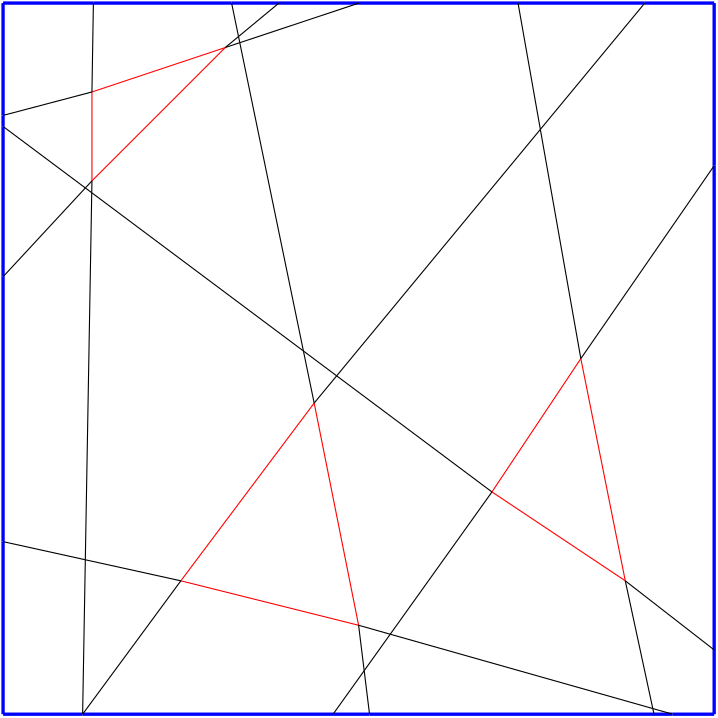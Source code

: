 <?xml version="1.0" encoding="UTF-8"?>
<ipe version="70005" creator="HGeometry"><ipestyle name="basic">
<color name="red" value="1 0 0"/>
<color name="green" value="0 1 0"/>
<color name="blue" value="0 0 1"/>
<color name="yellow" value="1 1 0"/>
<color name="orange" value="1 0.647 0"/>
<color name="gold" value="1 0.843 0"/>
<color name="purple" value="0.627 0.125 0.941"/>
<color name="gray" value="0.745 0.745 0.745"/>
<color name="brown" value="0.647 0.165 0.165"/>
<color name="navy" value="0 0 0.502"/>
<color name="pink" value="1 0.753 0.796"/>
<color name="seagreen" value="0.18 0.545 0.341"/>
<color name="turquoise" value="0.251 0.878 0.816"/>
<color name="violet" value="0.933 0.51 0.933"/>
<color name="darkblue" value="0 0 0.545"/>
<color name="darkcyan" value="0 0.545 0.545"/>
<color name="darkgray" value="0.663 0.663 0.663"/>
<color name="darkgreen" value="0 0.392 0"/>
<color name="darkmagenta" value="0.545 0 0.545"/>
<color name="darkorange" value="1 0.549 0"/>
<color name="darkred" value="0.545 0 0"/>
<color name="lightblue" value="0.678 0.847 0.902"/>
<color name="lightcyan" value="0.878 1 1"/>
<color name="lightgray" value="0.827 0.827 0.827"/>
<color name="lightgreen" value="0.565 0.933 0.565"/>
<color name="lightyellow" value="1 1 0.878"/>
<dashstyle name="dashed" value="[4] 0"/>
<dashstyle name="dotted" value="[1 3] 0"/>
<dashstyle name="dash dotted" value="[4 2 1 2] 0"/>
<dashstyle name="dash dot dotted" value="[4 2 1 2 1 2] 0"/>
<pen name="heavier" value="0.8"/>
<pen name="fat" value="1.2"/>
<pen name="ultrafat" value="2"/>
<textsize name="large" value="\large"/>
<textsize name="Large" value="\Large"/>
<textsize name="LARGE" value="\LARGE"/>
<textsize name="huge" value="\huge"/>
<textsize name="Huge" value="\Huge"/>
<textsize name="small" value="\small"/>
<textsize name="footnote" value="\footnotesize"/>
<textsize name="tiny" value="\tiny"/>
<symbolsize name="small" value="2"/>
<symbolsize name="tiny" value="1.1"/>
<symbolsize name="large" value="5"/>
<arrowsize name="small" value="5"/>
<arrowsize name="tiny" value="3"/>
<arrowsize name="large" value="10"/>
<gridsize name="4 pts" value="4"/>
<gridsize name="8 pts (~3 mm)" value="8"/>
<gridsize name="16 pts (~6 mm)" value="16"/>
<gridsize name="32 pts (~12 mm)" value="32"/>
<gridsize name="10 pts (~3.5 mm)" value="10"/>
<gridsize name="20 pts (~7 mm)" value="20"/>
<gridsize name="14 pts (~5 mm)" value="14"/>
<gridsize name="28 pts (~10 mm)" value="28"/>
<gridsize name="56 pts (~20 mm)" value="56"/>
<anglesize name="90 deg" value="90"/>
<anglesize name="60 deg" value="60"/>
<anglesize name="45 deg" value="45"/>
<anglesize name="30 deg" value="30"/>
<anglesize name="22.5 deg" value="22.5"/>
<symbol name="mark/circle(sx)" transformations="translations">
<path fill="sym-stroke">
0.6 0 0 0.6 0 0 e 0.4 0 0 0.4 0 0 e
</path></symbol>
<symbol name="mark/disk(sx)" transformations="translations">
<path fill="sym-stroke">
0.6 0 0 0.6 0 0 e
</path></symbol>
<symbol name="mark/fdisk(sfx)" transformations="translations">
<group><path fill="sym-fill">
0.5 0 0 0.5 0 0 e
</path><path fill="sym-stroke" fillrule="eofill">
0.6 0 0 0.6 0 0 e 0.4 0 0 0.4 0 0 e
</path></group></symbol>
<symbol name="mark/box(sx)" transformations="translations">
<path fill="sym-stroke" fillrule="eofill">
-0.6 -0.6 m 0.6 -0.6 l 0.6 0.6 l -0.6 0.6 l h
-0.4 -0.4 m 0.4 -0.4 l 0.4 0.4 l -0.4 0.4 l h</path></symbol>
<symbol name="mark/square(sx)" transformations="translations">
<path fill="sym-stroke">
-0.6 -0.6 m 0.6 -0.6 l 0.6 0.6 l -0.6 0.6 l h</path></symbol>
<symbol name="mark/fsquare(sfx)" transformations="translations">
<group><path fill="sym-fill">
-0.5 -0.5 m 0.5 -0.5 l 0.5 0.5 l -0.5 0.5 l h</path>
<path fill="sym-stroke" fillrule="eofill">
-0.6 -0.6 m 0.6 -0.6 l 0.6 0.6 l -0.6 0.6 l h
-0.4 -0.4 m 0.4 -0.4 l 0.4 0.4 l -0.4 0.4 l h</path></group></symbol>
<symbol name="mark/cross(sx)" transformations="translations">
<group><path fill="sym-stroke">
-0.43 -0.57 m 0.57 0.43 l 0.43 0.57 l -0.57 -0.43 l h</path>
<path fill="sym-stroke">
-0.43 0.57 m 0.57 -0.43 l 0.43 -0.57 l -0.57 0.43 l h</path>
</group></symbol>
<symbol name="arrow/arc(spx)">
<path pen="sym-pen" stroke="sym-stroke" fill="sym-stroke">
0 0 m -1.0 0.333 l -1.0 -0.333 l h</path></symbol>
<symbol name="arrow/farc(spx)">
<path pen="sym-pen" stroke="sym-stroke" fill="white">
0 0 m -1.0 0.333 l -1.0 -0.333 l h</path></symbol>
<symbol name="arrow/ptarc(spx)">
<path pen="sym-pen" stroke="sym-stroke" fill="sym-stroke">
0 0 m -1.0 0.333 l -0.8 0 l -1.0 -0.333 l h</path></symbol>
<symbol name="arrow/fptarc(spx)">
<path pen="sym-pen" stroke="sym-stroke" fill="white">
0 0 m -1.0 0.333 l -0.8 0 l -1.0 -0.333 l h</path></symbol>
<symbol name="arrow/fnormal(spx)">
<path pen="sym-pen" stroke="sym-stroke" fill="white">
0 0 m -1.0 0.333 l -1.0 -0.333 l h</path></symbol>
<symbol name="arrow/pointed(spx)">
<path pen="sym-pen" stroke="sym-stroke" fill="sym-stroke">
0 0 m -1.0 0.333 l -0.8 0 l -1.0 -0.333 l h</path></symbol>
<symbol name="arrow/fpointed(spx)">
<path pen="sym-pen" stroke="sym-stroke" fill="white">
0 0 m -1.0 0.333 l -0.8 0 l -1.0 -0.333 l h</path></symbol>
<symbol name="arrow/linear(spx)">
<path pen="sym-pen" stroke="sym-stroke">
-1.0 0.333 m 0 0 l -1.0 -0.333 l</path></symbol>
<symbol name="arrow/fdouble(spx)">
<path pen="sym-pen" stroke="sym-stroke" fill="white">
0 0 m -1.0 0.333 l -1.0 -0.333 l h
-1 0 m -2.0 0.333 l -2.0 -0.333 l h
</path></symbol>
<symbol name="arrow/double(spx)">
<path pen="sym-pen" stroke="sym-stroke" fill="sym-stroke">
0 0 m -1.0 0.333 l -1.0 -0.333 l h
-1 0 m -2.0 0.333 l -2.0 -0.333 l h
</path></symbol>
<tiling name="falling" angle="-60" width="1" step="4"/>
<tiling name="rising" angle="30" width="1" step="4"/>
<textstyle name="center" begin="\begin{center}" end="\end{center}"/>
<textstyle name="itemize" begin="\begin{itemize}" end="\end{itemize}"/>
<textstyle name="item" begin="\begin{itemize}\item{}" end="\end{itemize}"/>
</ipestyle><page><layer name="alpha"/><view layers="alpha" active="alpha"/><path layer="alpha" stroke="blue" pen="fat">-128.000000000000 128.000000000000 m
-128.000000000000 114.518229166666 -128.000000000000 101.036458333333 -128.000000000000 87.555800000000 c
</path><path layer="alpha" stroke="blue" pen="fat">-128.000000000000 87.555800000000 m
-128.000000000000 86.231770833333 -128.000000000000 84.908854166666 -128.000000000000 83.583100000000 c
</path><path layer="alpha" stroke="blue" pen="fat">-128.000000000000 83.583100000000 m
-128.000000000000 65.549479166666 -128.000000000000 47.513020833333 -128.000000000000 29.472000000000 c
</path><path layer="alpha" stroke="blue" pen="fat">-128.000000000000 29.472000000000 m
-128.000000000000 -2.315104166667 -128.000000000000 -34.106770833334 -128.000000000000 -65.895200000000 c
</path><path layer="alpha" stroke="blue" pen="fat">-128.000000000000 -65.895200000000 m
-128.000000000000 -86.598958333334 -128.000000000000 -107.299479166667 -128.000000000000 -128.000000000000 c
</path><path layer="alpha" stroke="blue" pen="fat">-128.000000000000 -128.000000000000 m
-118.450520833334 -128.000000000000 -108.901041666667 -128.000000000000 -99.355500000000 -128.000000000000 c
</path><path layer="alpha" stroke="blue" pen="fat">-99.355500000000 -128.000000000000 m
-69.299479166667 -128.000000000000 -39.247395833334 -128.000000000000 -9.188030000000 -128.000000000000 c
</path><path layer="alpha" stroke="blue" pen="fat">-9.188030000000 -128.000000000000 m
-4.820312500000 -128.000000000000 -0.445312500000 -128.000000000000 3.929980000000 -128.000000000000 c
</path><path layer="alpha" stroke="blue" pen="fat">3.929980000000 -128.000000000000 m
38.065104166666 -128.000000000000 72.200520833333 -128.000000000000 106.341000000000 -128.000000000000 c
</path><path layer="alpha" stroke="blue" pen="fat">106.341000000000 -128.000000000000 m
108.565104166666 -128.000000000000 110.794270833333 -128.000000000000 113.021000000000 -128.000000000000 c
</path><path layer="alpha" stroke="blue" pen="fat">113.021000000000 -128.000000000000 m
118.015625000000 -128.000000000000 123.007812500000 -128.000000000000 128.000000000000 -128.000000000000 c
</path><path layer="alpha" stroke="blue" pen="fat">128.000000000000 -128.000000000000 m
128.000000000000 -120.289062500000 128.000000000000 -112.578125000000 128.000000000000 -104.873000000000 c
</path><path layer="alpha" stroke="blue" pen="fat">128.000000000000 -104.873000000000 m
128.000000000000 -46.757812500000 128.000000000000 11.351562500000 128.000000000000 69.459800000000 c
</path><path layer="alpha" stroke="blue" pen="fat">128.000000000000 69.459800000000 m
128.000000000000 88.973958333333 128.000000000000 108.486979166666 128.000000000000 128.000000000000 c
</path><path layer="alpha" stroke="blue" pen="fat">128.000000000000 128.000000000000 m
119.674479166666 128.000000000000 111.348958333333 128.000000000000 103.021000000000 128.000000000000 c
</path><path layer="alpha" stroke="blue" pen="fat">103.021000000000 128.000000000000 m
87.809895833333 128.000000000000 72.596354166666 128.000000000000 57.387900000000 128.000000000000 c
</path><path layer="alpha" stroke="blue" pen="fat">57.387900000000 128.000000000000 m
38.299479166666 128.000000000000 19.216145833333 128.000000000000 0.132882000000 128.000000000000 c
</path><path layer="alpha" stroke="blue" pen="fat">0.132882000000 128.000000000000 m
-9.471354166667 128.000000000000 -19.075520833334 128.000000000000 -28.685600000000 128.000000000000 c
</path><path layer="alpha" stroke="blue" pen="fat">-28.685600000000 128.000000000000 m
-34.361979166667 128.000000000000 -40.044270833334 128.000000000000 -45.724600000000 128.000000000000 c
</path><path layer="alpha" stroke="blue" pen="fat">-45.724600000000 128.000000000000 m
-62.309895833334 128.000000000000 -78.893229166667 128.000000000000 -95.480100000000 128.000000000000 c
</path><path layer="alpha" stroke="blue" pen="fat">-95.480100000000 128.000000000000 m
-106.317708333334 128.000000000000 -117.158854166667 128.000000000000 -128.000000000000 128.000000000000 c
</path><path stroke="red">-96.000000000000 96.000000000000 m
-80.000000000000 101.333333333333 -64.000000000000 106.666666666666 -48.000000000000 112.000000000000 c
</path><path stroke="red">-48.000000000000 112.000000000000 m
-64.000000000000 96.000000000000 -80.000000000000 80.000000000000 -96.000000000000 64.000000000000 c
</path><path stroke="red">-96.000000000000 64.000000000000 m
-96.000000000000 74.666666666666 -96.000000000000 85.333333333333 -96.000000000000 96.000000000000 c
</path><path stroke="red">-16.000000000000 -16.000000000000 m
-32.000000000000 -37.333333333334 -48.000000000000 -58.666666666667 -64.000000000000 -80.000000000000 c
</path><path stroke="red">-64.000000000000 -80.000000000000 m
-42.666666666667 -85.333333333334 -21.333333333334 -90.666666666667 0.000000000000 -96.000000000000 c
</path><path stroke="red">0.000000000000 -96.000000000000 m
-5.333333333334 -69.333333333334 -10.666666666667 -42.666666666667 -16.000000000000 -16.000000000000 c
</path><path stroke="red">80.000000000000 0.000000000000 m
69.333333333333 -16.000000000000 58.666666666666 -32.000000000000 48.000000000000 -48.000000000000 c
</path><path stroke="red">48.000000000000 -48.000000000000 m
64.000000000000 -58.666666666667 80.000000000000 -69.333333333334 96.000000000000 -80.000000000000 c
</path><path stroke="red">96.000000000000 -80.000000000000 m
90.666666666666 -53.333333333334 85.333333333333 -26.666666666667 80.000000000000 0.000000000000 c
</path><path stroke="black">-48.000000000000 112.000000000000 m
-46.410900195313 113.316406250000 -44.821800390625 114.632812500000 -43.236466868210 115.946228027343 c
</path><path stroke="black">-43.236466868210 115.946228027343 m
-38.383667057292 119.966145833333 -33.534633528646 123.983072916666 -28.685600000000 128.000000000000 c
</path><path stroke="black">-48.000000000000 112.000000000000 m
-46.258865067627 112.578776041666 -44.517730135254 113.157552083333 -42.780024914975 113.734985351562 c
</path><path stroke="black">-42.780024914975 113.734985351562 m
-28.473436135254 118.490885416666 -14.170277067627 123.245442708333 0.132882000000 128.000000000000 c
</path><path stroke="black">-96.000000000000 96.000000000000 m
-95.826700000000 106.666666666666 -95.653400000000 117.333333333333 -95.480100000000 128.000000000000 c
</path><path stroke="black">-96.000000000000 96.000000000000 m
-106.666666666667 93.185266666666 -117.333333333334 90.370533333333 -128.000000000000 87.555800000000 c
</path><path stroke="black">-96.000000000000 64.000000000000 m
-96.792968750000 63.144386718750 -97.585937500000 62.288773437500 -98.376495361329 61.435618234825 c
</path><path stroke="black">-98.376495361329 61.435618234825 m
-108.252604166667 50.779440104166 -118.126302083334 40.125720052083 -128.000000000000 29.472000000000 c
</path><path stroke="black">-96.000000000000 64.000000000000 m
-96.024951889039 62.572265625000 -96.049903778077 61.144531250000 -96.074892102242 59.714744907951 c
</path><path stroke="black">-96.074892102242 59.714744907951 m
-96.844643630982 15.669921875000 -97.614431594849 -28.376953125000 -98.384107180596 -72.421909870911 c
</path><path stroke="black">-98.384107180596 -72.421909870911 m
-98.707979705811 -90.949218750000 -99.031739852906 -109.474609375000 -99.355500000000 -128.000000000000 c
</path><path stroke="black">-64.000000000000 -80.000000000000 m
-75.460937500000 -77.474152636719 -86.921875000000 -74.948305273438 -98.384107180596 -72.421909870911 c
</path><path stroke="black">-98.384107180596 -72.421909870911 m
-108.255208333334 -70.246705273438 -118.127604166667 -68.070952636719 -128.000000000000 -65.895200000000 c
</path><path stroke="black">-64.000000000000 -80.000000000000 m
-75.785166666667 -96.000000000000 -87.570333333334 -112.000000000000 -99.355500000000 -128.000000000000 c
</path><path stroke="black">-16.000000000000 -16.000000000000 m
-17.289928625489 -9.750976562500 -18.579857250977 -3.501953125000 -19.868503910447 2.740808162117 c
</path><path stroke="black">-19.868503910447 2.740808162117 m
-27.506550378418 39.743164062500 -35.143314880372 76.739257812500 -42.780024914975 113.734985351562 c
</path><path stroke="black">-42.780024914975 113.734985351562 m
-42.932476013184 114.473632812500 -43.084872644043 115.211914062500 -43.236466868210 115.946228027343 c
</path><path stroke="black">-43.236466868210 115.946228027343 m
-44.066379516602 119.966796875000 -44.895489758301 123.983398437500 -45.724600000000 128.000000000000 c
</path><path stroke="black">-16.000000000000 -16.000000000000 m
-13.301251129151 -12.734863281250 -10.602502258301 -9.469726562500 -7.904001309395 -6.204635245991 c
</path><path stroke="black">-7.904001309395 -6.204635245991 m
16.538750966389 23.367675781250 40.981255320231 52.939941406250 65.423472054481 82.511932373046 c
</path><path stroke="black">65.423472054481 82.511932373046 m
77.956173116048 97.674804687500 90.488586558024 112.837402343750 103.021000000000 128.000000000000 c
</path><path stroke="black">0.000000000000 -96.000000000000 m
0.668749038085 -101.445312500000 1.337498076171 -106.890625000000 2.006536823310 -112.339904785157 c
</path><path stroke="black">2.006536823310 -112.339904785157 m
2.647491409505 -117.557291666667 3.288735704752 -122.778645833334 3.929980000000 -128.000000000000 c
</path><path stroke="black">0.000000000000 -96.000000000000 m
3.796339335123 -97.074869791667 7.592678670247 -98.149739583334 11.383373625926 -99.222930908204 c
</path><path stroke="black">11.383373625926 -99.222930908204 m
42.895645243326 -108.145182291667 74.402272481282 -117.065755208334 105.906654174804 -125.985534667969 c
</path><path stroke="black">105.906654174804 -125.985534667969 m
108.279599812825 -126.657552083334 110.650299906412 -127.328776041667 113.021000000000 -128.000000000000 c
</path><path stroke="black">48.000000000000 -48.000000000000 m
35.793790227661 -65.075195312500 23.587580455322 -82.150390625000 11.383373625926 -99.222930908204 c
</path><path stroke="black">11.383373625926 -99.222930908204 m
8.256227279256 -103.597330729167 5.131083875528 -107.969075520834 2.006536823310 -112.339904785157 c
</path><path stroke="black">2.006536823310 -112.339904785157 m
-1.725383018799 -117.560546875000 -5.456706509400 -122.780273437500 -9.188030000000 -128.000000000000 c
</path><path stroke="black">96.000000000000 -80.000000000000 m
106.666666666666 -88.291000000000 117.333333333333 -96.582000000000 128.000000000000 -104.873000000000 c
</path><path stroke="black">96.000000000000 -80.000000000000 m
99.302673706054 -95.330078125000 102.605347412109 -110.660156250000 105.906654174804 -125.985534667969 c
</path><path stroke="black">105.906654174804 -125.985534667969 m
106.052347412109 -126.660156250000 106.196673706054 -127.330078125000 106.341000000000 -128.000000000000 c
</path><path stroke="black">48.000000000000 -48.000000000000 m
29.364095052083 -34.067215088908 10.728190104166 -20.134430177816 -7.904001309395 -6.204635245991 c
</path><path stroke="black">-7.904001309395 -6.204635245991 m
-11.893066406250 -3.222071896363 -15.878417968750 -0.242498526001 -19.868503910447 2.740808162117 c
</path><path stroke="black">-19.868503910447 2.740808162117 m
-45.269042968750 21.730851181030 -70.674316406250 40.724627517700 -96.074892102242 59.714744907951 c
</path><path stroke="black">-96.074892102242 59.714744907951 m
-96.845865885417 60.291295769246 -97.612141927084 60.864187684122 -98.376495361329 61.435618234825 c
</path><path stroke="black">-98.376495361329 61.435618234825 m
-108.252278645834 68.819086399332 -118.126139322917 76.201093199666 -128.000000000000 83.583100000000 c
</path><path stroke="black">80.000000000000 0.000000000000 m
96.000000000000 23.153266666666 112.000000000000 46.306533333333 128.000000000000 69.459800000000 c
</path><path stroke="black">80.000000000000 0.000000000000 m
75.141471596272 27.502604166666 70.282943192545 55.005208333333 65.423472054481 82.511932373046 c
</path><path stroke="black">65.423472054481 82.511932373046 m
62.745576525878 97.671875000000 60.066738262939 112.835937500000 57.387900000000 128.000000000000 c
</path></page></ipe>